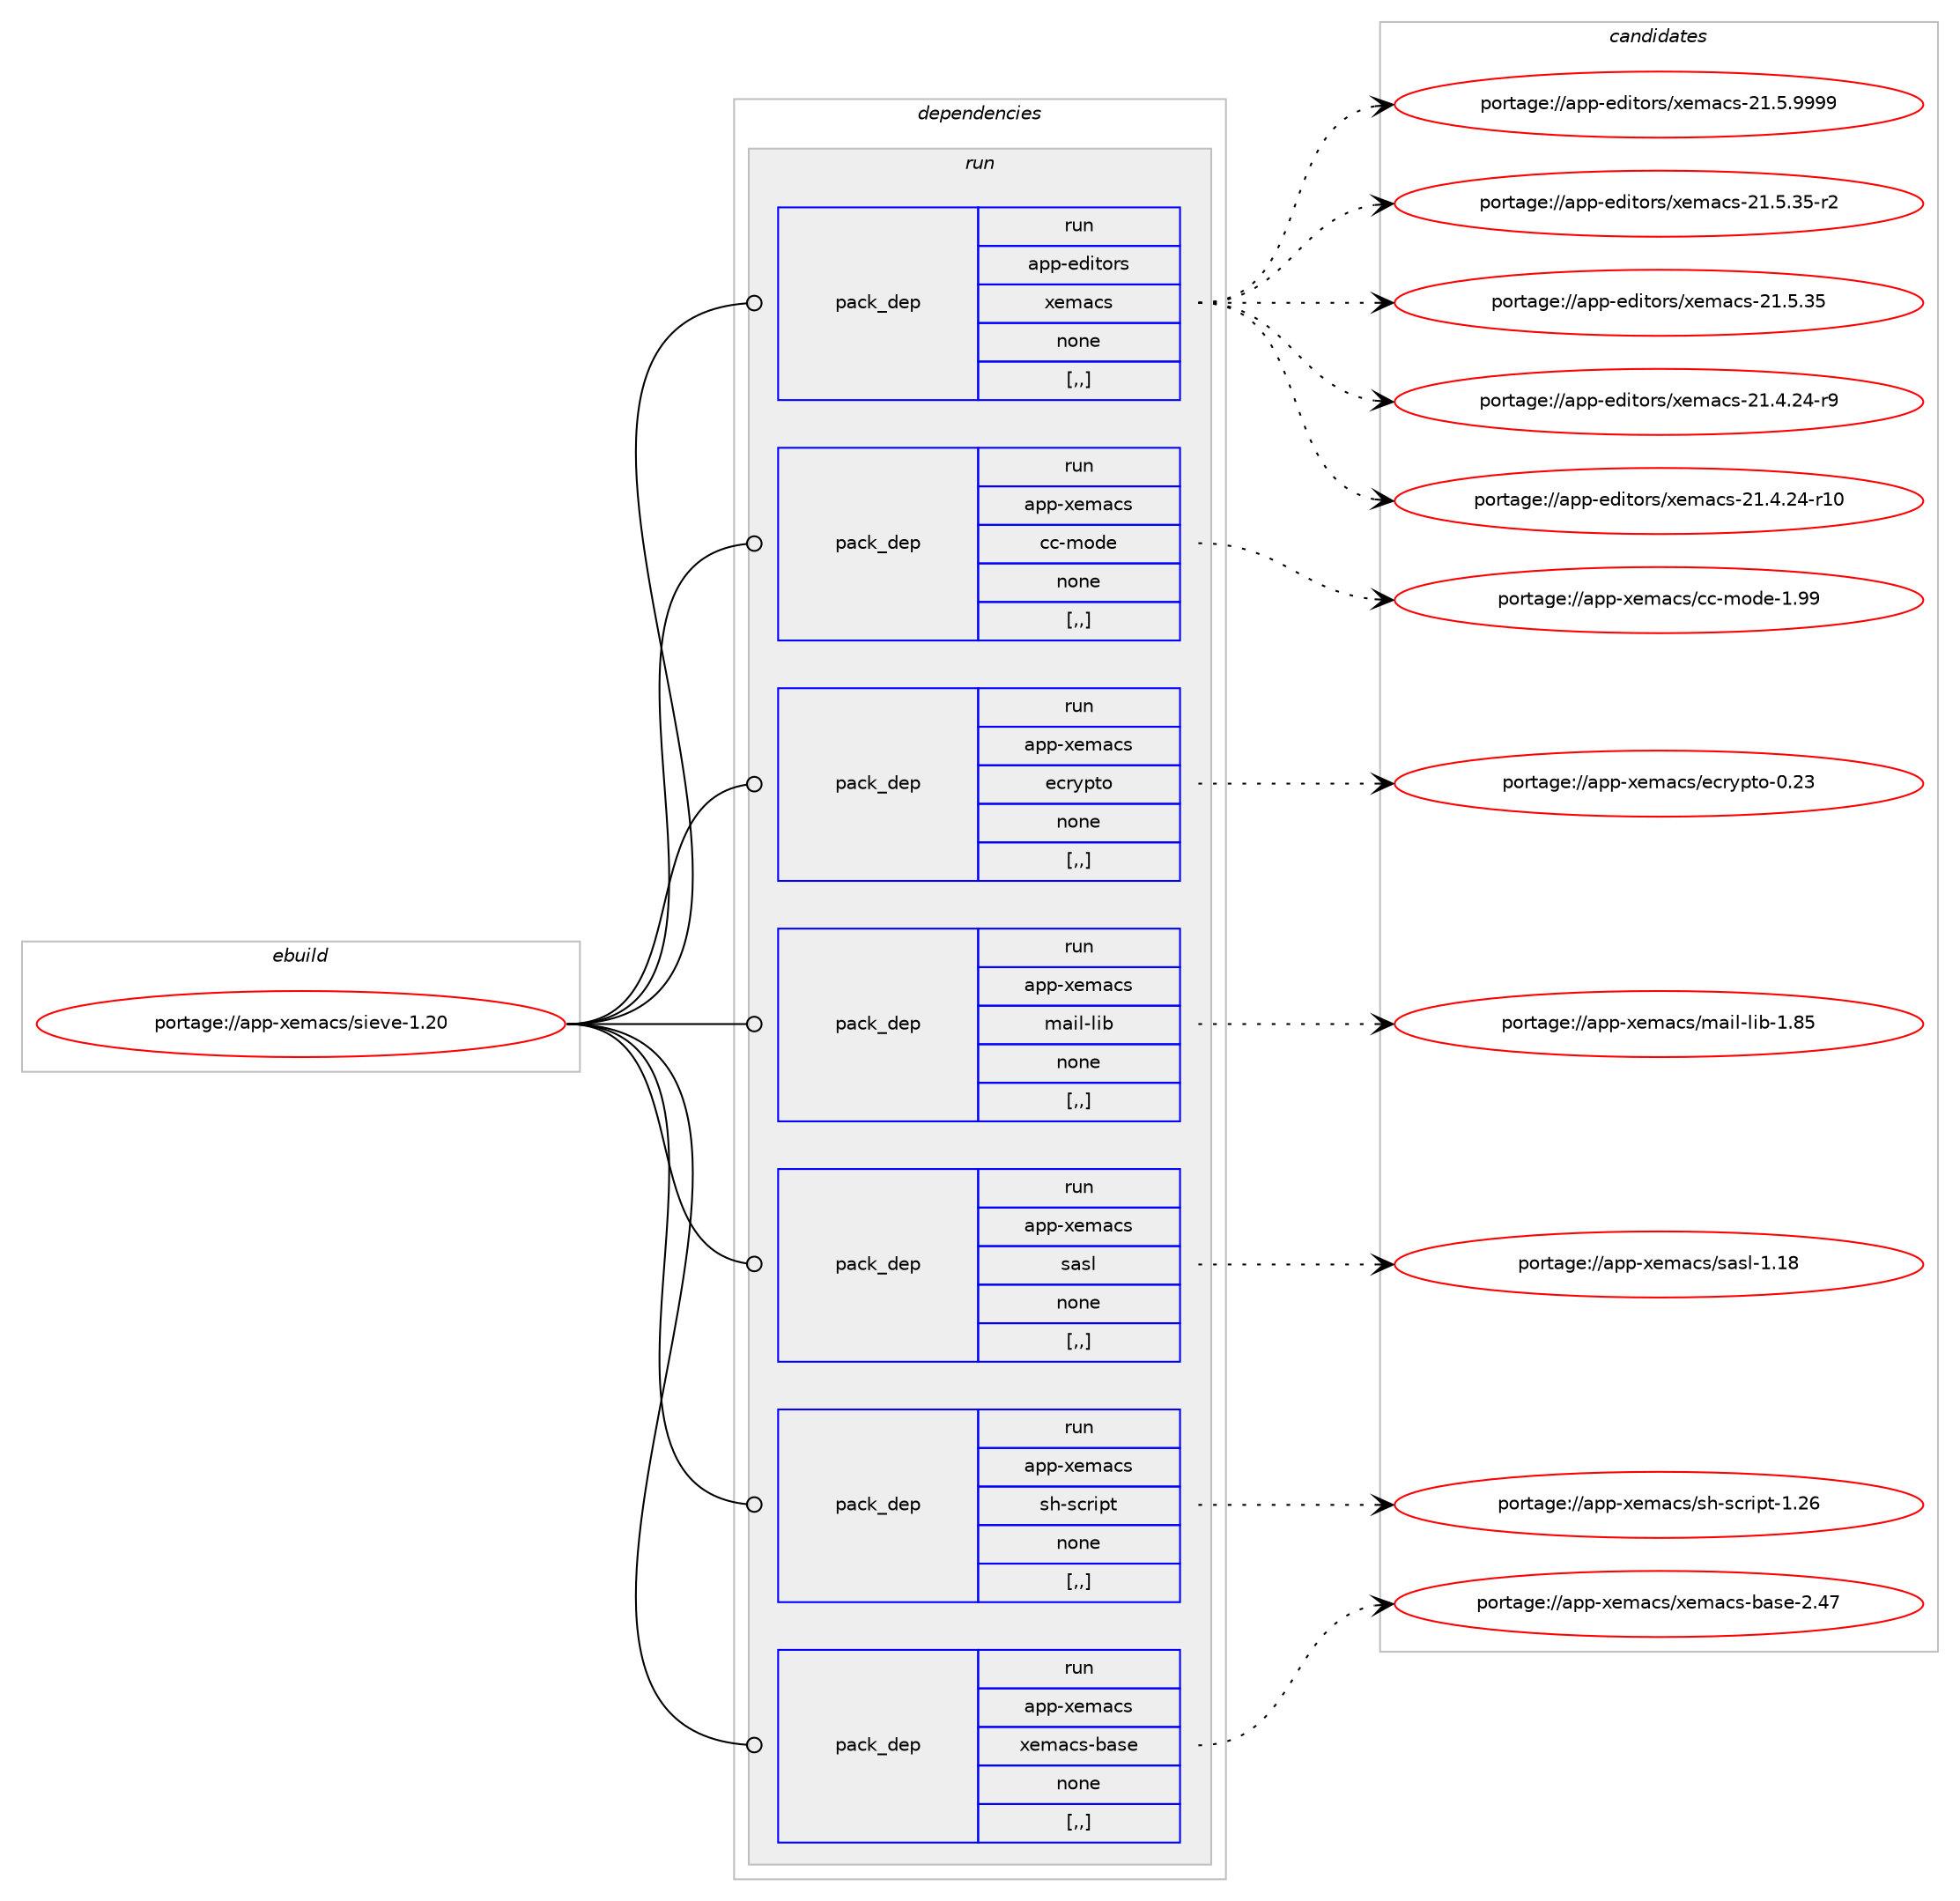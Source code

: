 digraph prolog {

# *************
# Graph options
# *************

newrank=true;
concentrate=true;
compound=true;
graph [rankdir=LR,fontname=Helvetica,fontsize=10,ranksep=1.5];#, ranksep=2.5, nodesep=0.2];
edge  [arrowhead=vee];
node  [fontname=Helvetica,fontsize=10];

# **********
# The ebuild
# **********

subgraph cluster_leftcol {
color=gray;
label=<<i>ebuild</i>>;
id [label="portage://app-xemacs/sieve-1.20", color=red, width=4, href="../app-xemacs/sieve-1.20.svg"];
}

# ****************
# The dependencies
# ****************

subgraph cluster_midcol {
color=gray;
label=<<i>dependencies</i>>;
subgraph cluster_compile {
fillcolor="#eeeeee";
style=filled;
label=<<i>compile</i>>;
}
subgraph cluster_compileandrun {
fillcolor="#eeeeee";
style=filled;
label=<<i>compile and run</i>>;
}
subgraph cluster_run {
fillcolor="#eeeeee";
style=filled;
label=<<i>run</i>>;
subgraph pack45952 {
dependency63329 [label=<<TABLE BORDER="0" CELLBORDER="1" CELLSPACING="0" CELLPADDING="4" WIDTH="220"><TR><TD ROWSPAN="6" CELLPADDING="30">pack_dep</TD></TR><TR><TD WIDTH="110">run</TD></TR><TR><TD>app-editors</TD></TR><TR><TD>xemacs</TD></TR><TR><TD>none</TD></TR><TR><TD>[,,]</TD></TR></TABLE>>, shape=none, color=blue];
}
id:e -> dependency63329:w [weight=20,style="solid",arrowhead="odot"];
subgraph pack45953 {
dependency63330 [label=<<TABLE BORDER="0" CELLBORDER="1" CELLSPACING="0" CELLPADDING="4" WIDTH="220"><TR><TD ROWSPAN="6" CELLPADDING="30">pack_dep</TD></TR><TR><TD WIDTH="110">run</TD></TR><TR><TD>app-xemacs</TD></TR><TR><TD>cc-mode</TD></TR><TR><TD>none</TD></TR><TR><TD>[,,]</TD></TR></TABLE>>, shape=none, color=blue];
}
id:e -> dependency63330:w [weight=20,style="solid",arrowhead="odot"];
subgraph pack45954 {
dependency63331 [label=<<TABLE BORDER="0" CELLBORDER="1" CELLSPACING="0" CELLPADDING="4" WIDTH="220"><TR><TD ROWSPAN="6" CELLPADDING="30">pack_dep</TD></TR><TR><TD WIDTH="110">run</TD></TR><TR><TD>app-xemacs</TD></TR><TR><TD>ecrypto</TD></TR><TR><TD>none</TD></TR><TR><TD>[,,]</TD></TR></TABLE>>, shape=none, color=blue];
}
id:e -> dependency63331:w [weight=20,style="solid",arrowhead="odot"];
subgraph pack45955 {
dependency63332 [label=<<TABLE BORDER="0" CELLBORDER="1" CELLSPACING="0" CELLPADDING="4" WIDTH="220"><TR><TD ROWSPAN="6" CELLPADDING="30">pack_dep</TD></TR><TR><TD WIDTH="110">run</TD></TR><TR><TD>app-xemacs</TD></TR><TR><TD>mail-lib</TD></TR><TR><TD>none</TD></TR><TR><TD>[,,]</TD></TR></TABLE>>, shape=none, color=blue];
}
id:e -> dependency63332:w [weight=20,style="solid",arrowhead="odot"];
subgraph pack45956 {
dependency63333 [label=<<TABLE BORDER="0" CELLBORDER="1" CELLSPACING="0" CELLPADDING="4" WIDTH="220"><TR><TD ROWSPAN="6" CELLPADDING="30">pack_dep</TD></TR><TR><TD WIDTH="110">run</TD></TR><TR><TD>app-xemacs</TD></TR><TR><TD>sasl</TD></TR><TR><TD>none</TD></TR><TR><TD>[,,]</TD></TR></TABLE>>, shape=none, color=blue];
}
id:e -> dependency63333:w [weight=20,style="solid",arrowhead="odot"];
subgraph pack45957 {
dependency63334 [label=<<TABLE BORDER="0" CELLBORDER="1" CELLSPACING="0" CELLPADDING="4" WIDTH="220"><TR><TD ROWSPAN="6" CELLPADDING="30">pack_dep</TD></TR><TR><TD WIDTH="110">run</TD></TR><TR><TD>app-xemacs</TD></TR><TR><TD>sh-script</TD></TR><TR><TD>none</TD></TR><TR><TD>[,,]</TD></TR></TABLE>>, shape=none, color=blue];
}
id:e -> dependency63334:w [weight=20,style="solid",arrowhead="odot"];
subgraph pack45958 {
dependency63335 [label=<<TABLE BORDER="0" CELLBORDER="1" CELLSPACING="0" CELLPADDING="4" WIDTH="220"><TR><TD ROWSPAN="6" CELLPADDING="30">pack_dep</TD></TR><TR><TD WIDTH="110">run</TD></TR><TR><TD>app-xemacs</TD></TR><TR><TD>xemacs-base</TD></TR><TR><TD>none</TD></TR><TR><TD>[,,]</TD></TR></TABLE>>, shape=none, color=blue];
}
id:e -> dependency63335:w [weight=20,style="solid",arrowhead="odot"];
}
}

# **************
# The candidates
# **************

subgraph cluster_choices {
rank=same;
color=gray;
label=<<i>candidates</i>>;

subgraph choice45952 {
color=black;
nodesep=1;
choice971121124510110010511611111411547120101109979911545504946534657575757 [label="portage://app-editors/xemacs-21.5.9999", color=red, width=4,href="../app-editors/xemacs-21.5.9999.svg"];
choice971121124510110010511611111411547120101109979911545504946534651534511450 [label="portage://app-editors/xemacs-21.5.35-r2", color=red, width=4,href="../app-editors/xemacs-21.5.35-r2.svg"];
choice97112112451011001051161111141154712010110997991154550494653465153 [label="portage://app-editors/xemacs-21.5.35", color=red, width=4,href="../app-editors/xemacs-21.5.35.svg"];
choice971121124510110010511611111411547120101109979911545504946524650524511457 [label="portage://app-editors/xemacs-21.4.24-r9", color=red, width=4,href="../app-editors/xemacs-21.4.24-r9.svg"];
choice97112112451011001051161111141154712010110997991154550494652465052451144948 [label="portage://app-editors/xemacs-21.4.24-r10", color=red, width=4,href="../app-editors/xemacs-21.4.24-r10.svg"];
dependency63329:e -> choice971121124510110010511611111411547120101109979911545504946534657575757:w [style=dotted,weight="100"];
dependency63329:e -> choice971121124510110010511611111411547120101109979911545504946534651534511450:w [style=dotted,weight="100"];
dependency63329:e -> choice97112112451011001051161111141154712010110997991154550494653465153:w [style=dotted,weight="100"];
dependency63329:e -> choice971121124510110010511611111411547120101109979911545504946524650524511457:w [style=dotted,weight="100"];
dependency63329:e -> choice97112112451011001051161111141154712010110997991154550494652465052451144948:w [style=dotted,weight="100"];
}
subgraph choice45953 {
color=black;
nodesep=1;
choice97112112451201011099799115479999451091111001014549465757 [label="portage://app-xemacs/cc-mode-1.99", color=red, width=4,href="../app-xemacs/cc-mode-1.99.svg"];
dependency63330:e -> choice97112112451201011099799115479999451091111001014549465757:w [style=dotted,weight="100"];
}
subgraph choice45954 {
color=black;
nodesep=1;
choice9711211245120101109979911547101991141211121161114548465051 [label="portage://app-xemacs/ecrypto-0.23", color=red, width=4,href="../app-xemacs/ecrypto-0.23.svg"];
dependency63331:e -> choice9711211245120101109979911547101991141211121161114548465051:w [style=dotted,weight="100"];
}
subgraph choice45955 {
color=black;
nodesep=1;
choice97112112451201011099799115471099710510845108105984549465653 [label="portage://app-xemacs/mail-lib-1.85", color=red, width=4,href="../app-xemacs/mail-lib-1.85.svg"];
dependency63332:e -> choice97112112451201011099799115471099710510845108105984549465653:w [style=dotted,weight="100"];
}
subgraph choice45956 {
color=black;
nodesep=1;
choice9711211245120101109979911547115971151084549464956 [label="portage://app-xemacs/sasl-1.18", color=red, width=4,href="../app-xemacs/sasl-1.18.svg"];
dependency63333:e -> choice9711211245120101109979911547115971151084549464956:w [style=dotted,weight="100"];
}
subgraph choice45957 {
color=black;
nodesep=1;
choice971121124512010110997991154711510445115991141051121164549465054 [label="portage://app-xemacs/sh-script-1.26", color=red, width=4,href="../app-xemacs/sh-script-1.26.svg"];
dependency63334:e -> choice971121124512010110997991154711510445115991141051121164549465054:w [style=dotted,weight="100"];
}
subgraph choice45958 {
color=black;
nodesep=1;
choice971121124512010110997991154712010110997991154598971151014550465255 [label="portage://app-xemacs/xemacs-base-2.47", color=red, width=4,href="../app-xemacs/xemacs-base-2.47.svg"];
dependency63335:e -> choice971121124512010110997991154712010110997991154598971151014550465255:w [style=dotted,weight="100"];
}
}

}
